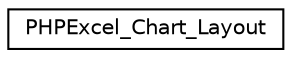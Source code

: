 digraph "Иерархия классов. Графический вид."
{
  edge [fontname="Helvetica",fontsize="10",labelfontname="Helvetica",labelfontsize="10"];
  node [fontname="Helvetica",fontsize="10",shape=record];
  rankdir="LR";
  Node0 [label="PHPExcel_Chart_Layout",height=0.2,width=0.4,color="black", fillcolor="white", style="filled",URL="$class_p_h_p_excel___chart___layout.html"];
}

